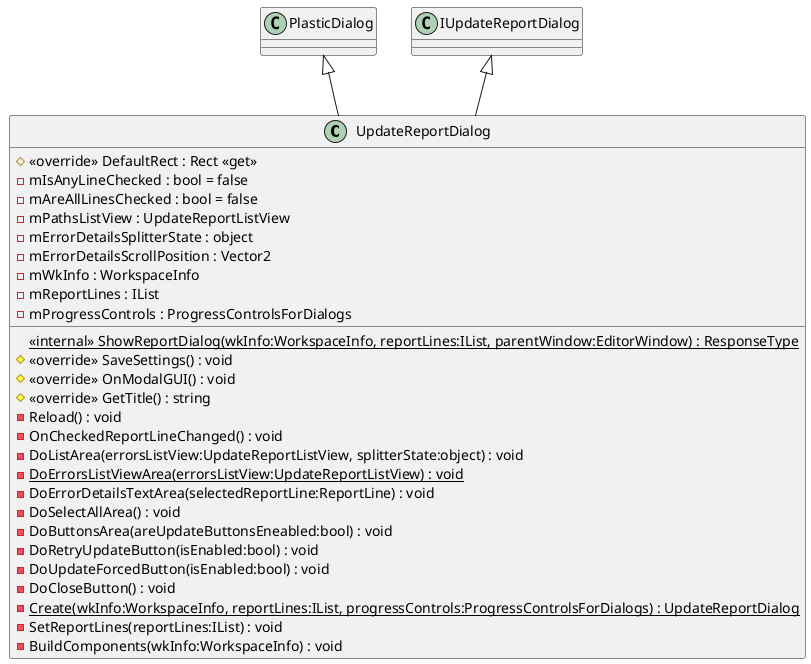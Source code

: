 @startuml
class UpdateReportDialog {
    # <<override>> DefaultRect : Rect <<get>>
    <<internal>> {static} ShowReportDialog(wkInfo:WorkspaceInfo, reportLines:IList, parentWindow:EditorWindow) : ResponseType
    # <<override>> SaveSettings() : void
    # <<override>> OnModalGUI() : void
    # <<override>> GetTitle() : string
    - Reload() : void
    - OnCheckedReportLineChanged() : void
    - DoListArea(errorsListView:UpdateReportListView, splitterState:object) : void
    {static} - DoErrorsListViewArea(errorsListView:UpdateReportListView) : void
    - DoErrorDetailsTextArea(selectedReportLine:ReportLine) : void
    - DoSelectAllArea() : void
    - DoButtonsArea(areUpdateButtonsEneabled:bool) : void
    - DoRetryUpdateButton(isEnabled:bool) : void
    - DoUpdateForcedButton(isEnabled:bool) : void
    - DoCloseButton() : void
    {static} - Create(wkInfo:WorkspaceInfo, reportLines:IList, progressControls:ProgressControlsForDialogs) : UpdateReportDialog
    - SetReportLines(reportLines:IList) : void
    - BuildComponents(wkInfo:WorkspaceInfo) : void
    - mIsAnyLineChecked : bool = false
    - mAreAllLinesChecked : bool = false
    - mPathsListView : UpdateReportListView
    - mErrorDetailsSplitterState : object
    - mErrorDetailsScrollPosition : Vector2
    - mWkInfo : WorkspaceInfo
    - mReportLines : IList
    - mProgressControls : ProgressControlsForDialogs
}
PlasticDialog <|-- UpdateReportDialog
IUpdateReportDialog <|-- UpdateReportDialog
@enduml
